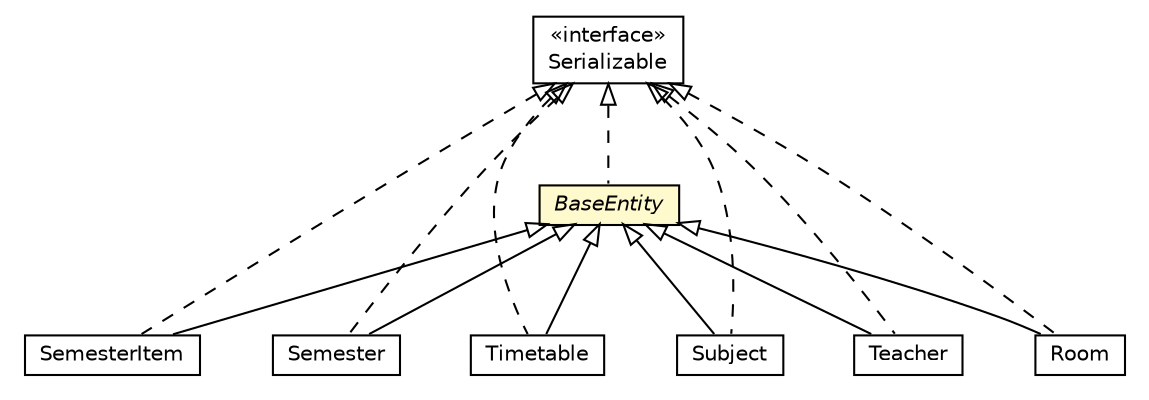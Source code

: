#!/usr/local/bin/dot
#
# Class diagram 
# Generated by UMLGraph version R5_6-24-gf6e263 (http://www.umlgraph.org/)
#

digraph G {
	edge [fontname="Helvetica",fontsize=10,labelfontname="Helvetica",labelfontsize=10];
	node [fontname="Helvetica",fontsize=10,shape=plaintext];
	nodesep=0.25;
	ranksep=0.5;
	// com.elte.osz.logic.dbhandler.BaseEntity
	c169 [label=<<table title="com.elte.osz.logic.dbhandler.BaseEntity" border="0" cellborder="1" cellspacing="0" cellpadding="2" port="p" bgcolor="lemonChiffon" href="./BaseEntity.html">
		<tr><td><table border="0" cellspacing="0" cellpadding="1">
<tr><td align="center" balign="center"><font face="Helvetica-Oblique"> BaseEntity </font></td></tr>
		</table></td></tr>
		</table>>, URL="./BaseEntity.html", fontname="Helvetica", fontcolor="black", fontsize=10.0];
	// com.elte.osz.logic.entities.SemesterItem
	c175 [label=<<table title="com.elte.osz.logic.entities.SemesterItem" border="0" cellborder="1" cellspacing="0" cellpadding="2" port="p" href="../entities/SemesterItem.html">
		<tr><td><table border="0" cellspacing="0" cellpadding="1">
<tr><td align="center" balign="center"> SemesterItem </td></tr>
		</table></td></tr>
		</table>>, URL="../entities/SemesterItem.html", fontname="Helvetica", fontcolor="black", fontsize=10.0];
	// com.elte.osz.logic.entities.Semester
	c177 [label=<<table title="com.elte.osz.logic.entities.Semester" border="0" cellborder="1" cellspacing="0" cellpadding="2" port="p" href="../entities/Semester.html">
		<tr><td><table border="0" cellspacing="0" cellpadding="1">
<tr><td align="center" balign="center"> Semester </td></tr>
		</table></td></tr>
		</table>>, URL="../entities/Semester.html", fontname="Helvetica", fontcolor="black", fontsize=10.0];
	// com.elte.osz.logic.entities.Timetable
	c179 [label=<<table title="com.elte.osz.logic.entities.Timetable" border="0" cellborder="1" cellspacing="0" cellpadding="2" port="p" href="../entities/Timetable.html">
		<tr><td><table border="0" cellspacing="0" cellpadding="1">
<tr><td align="center" balign="center"> Timetable </td></tr>
		</table></td></tr>
		</table>>, URL="../entities/Timetable.html", fontname="Helvetica", fontcolor="black", fontsize=10.0];
	// com.elte.osz.logic.entities.Subject
	c184 [label=<<table title="com.elte.osz.logic.entities.Subject" border="0" cellborder="1" cellspacing="0" cellpadding="2" port="p" href="../entities/Subject.html">
		<tr><td><table border="0" cellspacing="0" cellpadding="1">
<tr><td align="center" balign="center"> Subject </td></tr>
		</table></td></tr>
		</table>>, URL="../entities/Subject.html", fontname="Helvetica", fontcolor="black", fontsize=10.0];
	// com.elte.osz.logic.entities.Teacher
	c186 [label=<<table title="com.elte.osz.logic.entities.Teacher" border="0" cellborder="1" cellspacing="0" cellpadding="2" port="p" href="../entities/Teacher.html">
		<tr><td><table border="0" cellspacing="0" cellpadding="1">
<tr><td align="center" balign="center"> Teacher </td></tr>
		</table></td></tr>
		</table>>, URL="../entities/Teacher.html", fontname="Helvetica", fontcolor="black", fontsize=10.0];
	// com.elte.osz.logic.entities.Room
	c188 [label=<<table title="com.elte.osz.logic.entities.Room" border="0" cellborder="1" cellspacing="0" cellpadding="2" port="p" href="../entities/Room.html">
		<tr><td><table border="0" cellspacing="0" cellpadding="1">
<tr><td align="center" balign="center"> Room </td></tr>
		</table></td></tr>
		</table>>, URL="../entities/Room.html", fontname="Helvetica", fontcolor="black", fontsize=10.0];
	//com.elte.osz.logic.dbhandler.BaseEntity implements java.io.Serializable
	c212:p -> c169:p [dir=back,arrowtail=empty,style=dashed];
	//com.elte.osz.logic.entities.SemesterItem extends com.elte.osz.logic.dbhandler.BaseEntity
	c169:p -> c175:p [dir=back,arrowtail=empty];
	//com.elte.osz.logic.entities.SemesterItem implements java.io.Serializable
	c212:p -> c175:p [dir=back,arrowtail=empty,style=dashed];
	//com.elte.osz.logic.entities.Semester extends com.elte.osz.logic.dbhandler.BaseEntity
	c169:p -> c177:p [dir=back,arrowtail=empty];
	//com.elte.osz.logic.entities.Semester implements java.io.Serializable
	c212:p -> c177:p [dir=back,arrowtail=empty,style=dashed];
	//com.elte.osz.logic.entities.Timetable extends com.elte.osz.logic.dbhandler.BaseEntity
	c169:p -> c179:p [dir=back,arrowtail=empty];
	//com.elte.osz.logic.entities.Timetable implements java.io.Serializable
	c212:p -> c179:p [dir=back,arrowtail=empty,style=dashed];
	//com.elte.osz.logic.entities.Subject extends com.elte.osz.logic.dbhandler.BaseEntity
	c169:p -> c184:p [dir=back,arrowtail=empty];
	//com.elte.osz.logic.entities.Subject implements java.io.Serializable
	c212:p -> c184:p [dir=back,arrowtail=empty,style=dashed];
	//com.elte.osz.logic.entities.Teacher extends com.elte.osz.logic.dbhandler.BaseEntity
	c169:p -> c186:p [dir=back,arrowtail=empty];
	//com.elte.osz.logic.entities.Teacher implements java.io.Serializable
	c212:p -> c186:p [dir=back,arrowtail=empty,style=dashed];
	//com.elte.osz.logic.entities.Room extends com.elte.osz.logic.dbhandler.BaseEntity
	c169:p -> c188:p [dir=back,arrowtail=empty];
	//com.elte.osz.logic.entities.Room implements java.io.Serializable
	c212:p -> c188:p [dir=back,arrowtail=empty,style=dashed];
	// java.io.Serializable
	c212 [label=<<table title="java.io.Serializable" border="0" cellborder="1" cellspacing="0" cellpadding="2" port="p" href="http://java.sun.com/j2se/1.4.2/docs/api/java/io/Serializable.html">
		<tr><td><table border="0" cellspacing="0" cellpadding="1">
<tr><td align="center" balign="center"> &#171;interface&#187; </td></tr>
<tr><td align="center" balign="center"> Serializable </td></tr>
		</table></td></tr>
		</table>>, URL="http://java.sun.com/j2se/1.4.2/docs/api/java/io/Serializable.html", fontname="Helvetica", fontcolor="black", fontsize=10.0];
}

